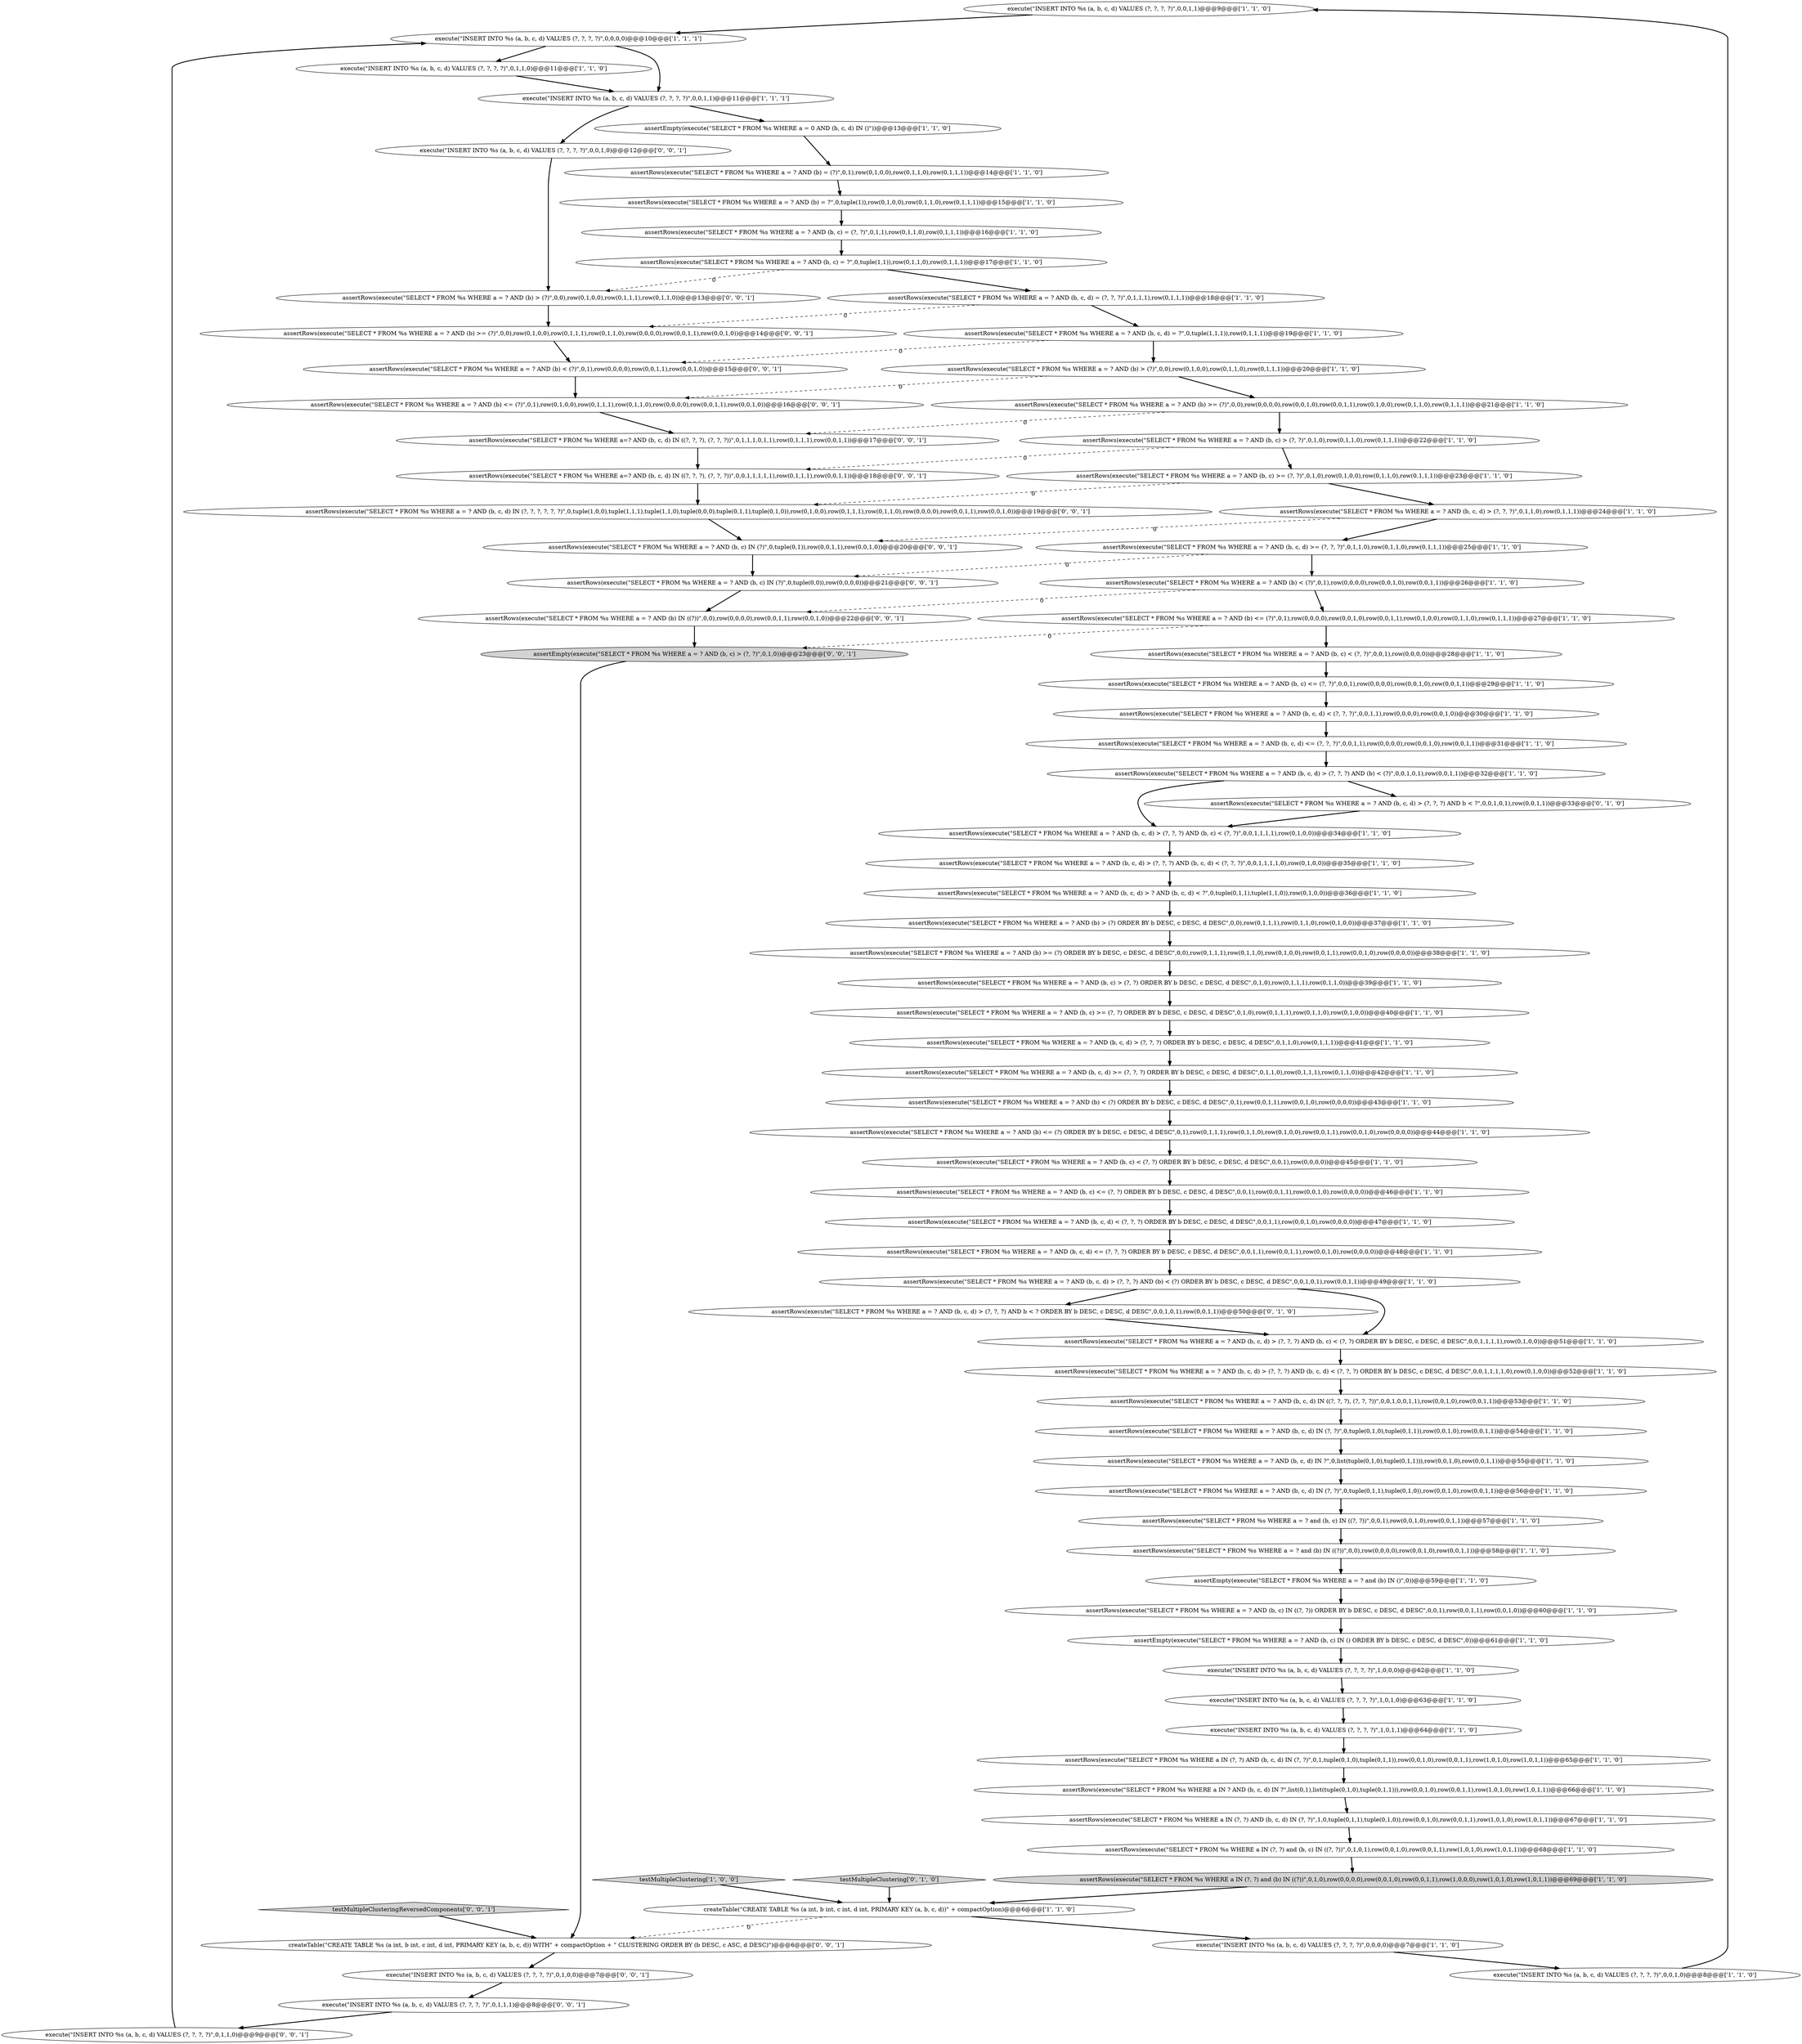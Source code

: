 digraph {
17 [style = filled, label = "execute(\"INSERT INTO %s (a, b, c, d) VALUES (?, ?, ?, ?)\",0,0,1,1)@@@9@@@['1', '1', '0']", fillcolor = white, shape = ellipse image = "AAA0AAABBB1BBB"];
60 [style = filled, label = "execute(\"INSERT INTO %s (a, b, c, d) VALUES (?, ?, ?, ?)\",0,0,1,0)@@@8@@@['1', '1', '0']", fillcolor = white, shape = ellipse image = "AAA0AAABBB1BBB"];
67 [style = filled, label = "execute(\"INSERT INTO %s (a, b, c, d) VALUES (?, ?, ?, ?)\",0,0,1,0)@@@12@@@['0', '0', '1']", fillcolor = white, shape = ellipse image = "AAA0AAABBB3BBB"];
69 [style = filled, label = "assertRows(execute(\"SELECT * FROM %s WHERE a = ? AND (b) <= (?)\",0,1),row(0,1,0,0),row(0,1,1,1),row(0,1,1,0),row(0,0,0,0),row(0,0,1,1),row(0,0,1,0))@@@16@@@['0', '0', '1']", fillcolor = white, shape = ellipse image = "AAA0AAABBB3BBB"];
70 [style = filled, label = "assertEmpty(execute(\"SELECT * FROM %s WHERE a = ? AND (b, c) > (?, ?)\",0,1,0))@@@23@@@['0', '0', '1']", fillcolor = lightgray, shape = ellipse image = "AAA0AAABBB3BBB"];
1 [style = filled, label = "execute(\"INSERT INTO %s (a, b, c, d) VALUES (?, ?, ?, ?)\",1,0,0,0)@@@62@@@['1', '1', '0']", fillcolor = white, shape = ellipse image = "AAA0AAABBB1BBB"];
52 [style = filled, label = "assertRows(execute(\"SELECT * FROM %s WHERE a IN (?, ?) AND (b, c, d) IN (?, ?)\",0,1,tuple(0,1,0),tuple(0,1,1)),row(0,0,1,0),row(0,0,1,1),row(1,0,1,0),row(1,0,1,1))@@@65@@@['1', '1', '0']", fillcolor = white, shape = ellipse image = "AAA0AAABBB1BBB"];
38 [style = filled, label = "assertRows(execute(\"SELECT * FROM %s WHERE a IN (?, ?) and (b, c) IN ((?, ?))\",0,1,0,1),row(0,0,1,0),row(0,0,1,1),row(1,0,1,0),row(1,0,1,1))@@@68@@@['1', '1', '0']", fillcolor = white, shape = ellipse image = "AAA0AAABBB1BBB"];
41 [style = filled, label = "assertRows(execute(\"SELECT * FROM %s WHERE a = ? AND (b, c) >= (?, ?) ORDER BY b DESC, c DESC, d DESC\",0,1,0),row(0,1,1,1),row(0,1,1,0),row(0,1,0,0))@@@40@@@['1', '1', '0']", fillcolor = white, shape = ellipse image = "AAA0AAABBB1BBB"];
37 [style = filled, label = "assertRows(execute(\"SELECT * FROM %s WHERE a = ? AND (b, c, d) >= (?, ?, ?) ORDER BY b DESC, c DESC, d DESC\",0,1,1,0),row(0,1,1,1),row(0,1,1,0))@@@42@@@['1', '1', '0']", fillcolor = white, shape = ellipse image = "AAA0AAABBB1BBB"];
33 [style = filled, label = "createTable(\"CREATE TABLE %s (a int, b int, c int, d int, PRIMARY KEY (a, b, c, d))\" + compactOption)@@@6@@@['1', '1', '0']", fillcolor = white, shape = ellipse image = "AAA0AAABBB1BBB"];
26 [style = filled, label = "assertRows(execute(\"SELECT * FROM %s WHERE a = ? AND (b, c, d) > (?, ?, ?) AND (b, c) < (?, ?) ORDER BY b DESC, c DESC, d DESC\",0,0,1,1,1,1),row(0,1,0,0))@@@51@@@['1', '1', '0']", fillcolor = white, shape = ellipse image = "AAA0AAABBB1BBB"];
13 [style = filled, label = "assertRows(execute(\"SELECT * FROM %s WHERE a = ? AND (b) >= (?) ORDER BY b DESC, c DESC, d DESC\",0,0),row(0,1,1,1),row(0,1,1,0),row(0,1,0,0),row(0,0,1,1),row(0,0,1,0),row(0,0,0,0))@@@38@@@['1', '1', '0']", fillcolor = white, shape = ellipse image = "AAA0AAABBB1BBB"];
24 [style = filled, label = "assertRows(execute(\"SELECT * FROM %s WHERE a IN ? AND (b, c, d) IN ?\",list(0,1),list(tuple(0,1,0),tuple(0,1,1))),row(0,0,1,0),row(0,0,1,1),row(1,0,1,0),row(1,0,1,1))@@@66@@@['1', '1', '0']", fillcolor = white, shape = ellipse image = "AAA0AAABBB1BBB"];
40 [style = filled, label = "assertRows(execute(\"SELECT * FROM %s WHERE a = ? AND (b, c, d) < (?, ?, ?) ORDER BY b DESC, c DESC, d DESC\",0,0,1,1),row(0,0,1,0),row(0,0,0,0))@@@47@@@['1', '1', '0']", fillcolor = white, shape = ellipse image = "AAA0AAABBB1BBB"];
19 [style = filled, label = "assertRows(execute(\"SELECT * FROM %s WHERE a IN (?, ?) and (b) IN ((?))\",0,1,0),row(0,0,0,0),row(0,0,1,0),row(0,0,1,1),row(1,0,0,0),row(1,0,1,0),row(1,0,1,1))@@@69@@@['1', '1', '0']", fillcolor = lightgray, shape = ellipse image = "AAA0AAABBB1BBB"];
7 [style = filled, label = "assertRows(execute(\"SELECT * FROM %s WHERE a = ? AND (b) >= (?)\",0,0),row(0,0,0,0),row(0,0,1,0),row(0,0,1,1),row(0,1,0,0),row(0,1,1,0),row(0,1,1,1))@@@21@@@['1', '1', '0']", fillcolor = white, shape = ellipse image = "AAA0AAABBB1BBB"];
56 [style = filled, label = "assertRows(execute(\"SELECT * FROM %s WHERE a = ? AND (b, c, d) IN ?\",0,list(tuple(0,1,0),tuple(0,1,1))),row(0,0,1,0),row(0,0,1,1))@@@55@@@['1', '1', '0']", fillcolor = white, shape = ellipse image = "AAA0AAABBB1BBB"];
51 [style = filled, label = "assertRows(execute(\"SELECT * FROM %s WHERE a = ? AND (b, c, d) > (?, ?, ?) AND (b, c, d) < (?, ?, ?) ORDER BY b DESC, c DESC, d DESC\",0,0,1,1,1,1,0),row(0,1,0,0))@@@52@@@['1', '1', '0']", fillcolor = white, shape = ellipse image = "AAA0AAABBB1BBB"];
75 [style = filled, label = "assertRows(execute(\"SELECT * FROM %s WHERE a = ? AND (b, c) IN (?)\",0,tuple(0,1)),row(0,0,1,1),row(0,0,1,0))@@@20@@@['0', '0', '1']", fillcolor = white, shape = ellipse image = "AAA0AAABBB3BBB"];
81 [style = filled, label = "assertRows(execute(\"SELECT * FROM %s WHERE a = ? AND (b) > (?)\",0,0),row(0,1,0,0),row(0,1,1,1),row(0,1,1,0))@@@13@@@['0', '0', '1']", fillcolor = white, shape = ellipse image = "AAA0AAABBB3BBB"];
16 [style = filled, label = "assertRows(execute(\"SELECT * FROM %s WHERE a = ? AND (b, c) = ?\",0,tuple(1,1)),row(0,1,1,0),row(0,1,1,1))@@@17@@@['1', '1', '0']", fillcolor = white, shape = ellipse image = "AAA0AAABBB1BBB"];
22 [style = filled, label = "assertRows(execute(\"SELECT * FROM %s WHERE a = ? and (b, c) IN ((?, ?))\",0,0,1),row(0,0,1,0),row(0,0,1,1))@@@57@@@['1', '1', '0']", fillcolor = white, shape = ellipse image = "AAA0AAABBB1BBB"];
29 [style = filled, label = "assertRows(execute(\"SELECT * FROM %s WHERE a = ? AND (b) > (?)\",0,0),row(0,1,0,0),row(0,1,1,0),row(0,1,1,1))@@@20@@@['1', '1', '0']", fillcolor = white, shape = ellipse image = "AAA0AAABBB1BBB"];
65 [style = filled, label = "assertRows(execute(\"SELECT * FROM %s WHERE a = ? AND (b, c, d) > (?, ?, ?) AND b < ?\",0,0,1,0,1),row(0,0,1,1))@@@33@@@['0', '1', '0']", fillcolor = white, shape = ellipse image = "AAA1AAABBB2BBB"];
82 [style = filled, label = "assertRows(execute(\"SELECT * FROM %s WHERE a = ? AND (b) >= (?)\",0,0),row(0,1,0,0),row(0,1,1,1),row(0,1,1,0),row(0,0,0,0),row(0,0,1,1),row(0,0,1,0))@@@14@@@['0', '0', '1']", fillcolor = white, shape = ellipse image = "AAA0AAABBB3BBB"];
77 [style = filled, label = "assertRows(execute(\"SELECT * FROM %s WHERE a = ? AND (b, c, d) IN (?, ?, ?, ?, ?, ?)\",0,tuple(1,0,0),tuple(1,1,1),tuple(1,1,0),tuple(0,0,0),tuple(0,1,1),tuple(0,1,0)),row(0,1,0,0),row(0,1,1,1),row(0,1,1,0),row(0,0,0,0),row(0,0,1,1),row(0,0,1,0))@@@19@@@['0', '0', '1']", fillcolor = white, shape = ellipse image = "AAA0AAABBB3BBB"];
72 [style = filled, label = "createTable(\"CREATE TABLE %s (a int, b int, c int, d int, PRIMARY KEY (a, b, c, d)) WITH\" + compactOption + \" CLUSTERING ORDER BY (b DESC, c ASC, d DESC)\")@@@6@@@['0', '0', '1']", fillcolor = white, shape = ellipse image = "AAA0AAABBB3BBB"];
80 [style = filled, label = "assertRows(execute(\"SELECT * FROM %s WHERE a = ? AND (b) < (?)\",0,1),row(0,0,0,0),row(0,0,1,1),row(0,0,1,0))@@@15@@@['0', '0', '1']", fillcolor = white, shape = ellipse image = "AAA0AAABBB3BBB"];
14 [style = filled, label = "assertRows(execute(\"SELECT * FROM %s WHERE a = ? AND (b, c, d) <= (?, ?, ?) ORDER BY b DESC, c DESC, d DESC\",0,0,1,1),row(0,0,1,1),row(0,0,1,0),row(0,0,0,0))@@@48@@@['1', '1', '0']", fillcolor = white, shape = ellipse image = "AAA0AAABBB1BBB"];
27 [style = filled, label = "assertRows(execute(\"SELECT * FROM %s WHERE a = ? AND (b, c, d) IN (?, ?)\",0,tuple(0,1,1),tuple(0,1,0)),row(0,0,1,0),row(0,0,1,1))@@@56@@@['1', '1', '0']", fillcolor = white, shape = ellipse image = "AAA0AAABBB1BBB"];
0 [style = filled, label = "assertRows(execute(\"SELECT * FROM %s WHERE a = ? AND (b) <= (?) ORDER BY b DESC, c DESC, d DESC\",0,1),row(0,1,1,1),row(0,1,1,0),row(0,1,0,0),row(0,0,1,1),row(0,0,1,0),row(0,0,0,0))@@@44@@@['1', '1', '0']", fillcolor = white, shape = ellipse image = "AAA0AAABBB1BBB"];
10 [style = filled, label = "assertRows(execute(\"SELECT * FROM %s WHERE a = ? AND (b, c, d) IN ((?, ?, ?), (?, ?, ?))\",0,0,1,0,0,1,1),row(0,0,1,0),row(0,0,1,1))@@@53@@@['1', '1', '0']", fillcolor = white, shape = ellipse image = "AAA0AAABBB1BBB"];
62 [style = filled, label = "execute(\"INSERT INTO %s (a, b, c, d) VALUES (?, ?, ?, ?)\",0,0,0,0)@@@10@@@['1', '1', '1']", fillcolor = white, shape = ellipse image = "AAA0AAABBB1BBB"];
71 [style = filled, label = "assertRows(execute(\"SELECT * FROM %s WHERE a=? AND (b, c, d) IN ((?, ?, ?), (?, ?, ?))\",0,1,1,1,0,1,1),row(0,1,1,1),row(0,0,1,1))@@@17@@@['0', '0', '1']", fillcolor = white, shape = ellipse image = "AAA0AAABBB3BBB"];
57 [style = filled, label = "assertRows(execute(\"SELECT * FROM %s WHERE a = ? AND (b) = (?)\",0,1),row(0,1,0,0),row(0,1,1,0),row(0,1,1,1))@@@14@@@['1', '1', '0']", fillcolor = white, shape = ellipse image = "AAA0AAABBB1BBB"];
76 [style = filled, label = "assertRows(execute(\"SELECT * FROM %s WHERE a = ? AND (b) IN ((?))\",0,0),row(0,0,0,0),row(0,0,1,1),row(0,0,1,0))@@@22@@@['0', '0', '1']", fillcolor = white, shape = ellipse image = "AAA0AAABBB3BBB"];
9 [style = filled, label = "execute(\"INSERT INTO %s (a, b, c, d) VALUES (?, ?, ?, ?)\",0,0,0,0)@@@7@@@['1', '1', '0']", fillcolor = white, shape = ellipse image = "AAA0AAABBB1BBB"];
32 [style = filled, label = "assertRows(execute(\"SELECT * FROM %s WHERE a = ? AND (b, c, d) > (?, ?, ?) AND (b, c) < (?, ?)\",0,0,1,1,1,1),row(0,1,0,0))@@@34@@@['1', '1', '0']", fillcolor = white, shape = ellipse image = "AAA0AAABBB1BBB"];
20 [style = filled, label = "assertRows(execute(\"SELECT * FROM %s WHERE a = ? AND (b, c) IN ((?, ?)) ORDER BY b DESC, c DESC, d DESC\",0,0,1),row(0,0,1,1),row(0,0,1,0))@@@60@@@['1', '1', '0']", fillcolor = white, shape = ellipse image = "AAA0AAABBB1BBB"];
53 [style = filled, label = "assertRows(execute(\"SELECT * FROM %s WHERE a = ? AND (b) <= (?)\",0,1),row(0,0,0,0),row(0,0,1,0),row(0,0,1,1),row(0,1,0,0),row(0,1,1,0),row(0,1,1,1))@@@27@@@['1', '1', '0']", fillcolor = white, shape = ellipse image = "AAA0AAABBB1BBB"];
63 [style = filled, label = "testMultipleClustering['0', '1', '0']", fillcolor = lightgray, shape = diamond image = "AAA0AAABBB2BBB"];
58 [style = filled, label = "assertRows(execute(\"SELECT * FROM %s WHERE a IN (?, ?) AND (b, c, d) IN (?, ?)\",1,0,tuple(0,1,1),tuple(0,1,0)),row(0,0,1,0),row(0,0,1,1),row(1,0,1,0),row(1,0,1,1))@@@67@@@['1', '1', '0']", fillcolor = white, shape = ellipse image = "AAA0AAABBB1BBB"];
47 [style = filled, label = "assertRows(execute(\"SELECT * FROM %s WHERE a = ? AND (b, c, d) > (?, ?, ?) AND (b) < (?) ORDER BY b DESC, c DESC, d DESC\",0,0,1,0,1),row(0,0,1,1))@@@49@@@['1', '1', '0']", fillcolor = white, shape = ellipse image = "AAA0AAABBB1BBB"];
6 [style = filled, label = "assertRows(execute(\"SELECT * FROM %s WHERE a = ? AND (b, c, d) = ?\",0,tuple(1,1,1)),row(0,1,1,1))@@@19@@@['1', '1', '0']", fillcolor = white, shape = ellipse image = "AAA0AAABBB1BBB"];
50 [style = filled, label = "testMultipleClustering['1', '0', '0']", fillcolor = lightgray, shape = diamond image = "AAA0AAABBB1BBB"];
55 [style = filled, label = "assertRows(execute(\"SELECT * FROM %s WHERE a = ? AND (b, c, d) >= (?, ?, ?)\",0,1,1,0),row(0,1,1,0),row(0,1,1,1))@@@25@@@['1', '1', '0']", fillcolor = white, shape = ellipse image = "AAA0AAABBB1BBB"];
79 [style = filled, label = "testMultipleClusteringReversedComponents['0', '0', '1']", fillcolor = lightgray, shape = diamond image = "AAA0AAABBB3BBB"];
49 [style = filled, label = "assertRows(execute(\"SELECT * FROM %s WHERE a = ? AND (b, c, d) > ? AND (b, c, d) < ?\",0,tuple(0,1,1),tuple(1,1,0)),row(0,1,0,0))@@@36@@@['1', '1', '0']", fillcolor = white, shape = ellipse image = "AAA0AAABBB1BBB"];
36 [style = filled, label = "assertRows(execute(\"SELECT * FROM %s WHERE a = ? AND (b, c, d) > (?, ?, ?) AND (b) < (?)\",0,0,1,0,1),row(0,0,1,1))@@@32@@@['1', '1', '0']", fillcolor = white, shape = ellipse image = "AAA0AAABBB1BBB"];
42 [style = filled, label = "assertRows(execute(\"SELECT * FROM %s WHERE a = ? AND (b, c) < (?, ?) ORDER BY b DESC, c DESC, d DESC\",0,0,1),row(0,0,0,0))@@@45@@@['1', '1', '0']", fillcolor = white, shape = ellipse image = "AAA0AAABBB1BBB"];
3 [style = filled, label = "assertRows(execute(\"SELECT * FROM %s WHERE a = ? AND (b, c) = (?, ?)\",0,1,1),row(0,1,1,0),row(0,1,1,1))@@@16@@@['1', '1', '0']", fillcolor = white, shape = ellipse image = "AAA0AAABBB1BBB"];
25 [style = filled, label = "assertRows(execute(\"SELECT * FROM %s WHERE a = ? AND (b, c) <= (?, ?)\",0,0,1),row(0,0,0,0),row(0,0,1,0),row(0,0,1,1))@@@29@@@['1', '1', '0']", fillcolor = white, shape = ellipse image = "AAA0AAABBB1BBB"];
11 [style = filled, label = "assertRows(execute(\"SELECT * FROM %s WHERE a = ? AND (b, c) > (?, ?) ORDER BY b DESC, c DESC, d DESC\",0,1,0),row(0,1,1,1),row(0,1,1,0))@@@39@@@['1', '1', '0']", fillcolor = white, shape = ellipse image = "AAA0AAABBB1BBB"];
31 [style = filled, label = "assertRows(execute(\"SELECT * FROM %s WHERE a = ? AND (b) = ?\",0,tuple(1)),row(0,1,0,0),row(0,1,1,0),row(0,1,1,1))@@@15@@@['1', '1', '0']", fillcolor = white, shape = ellipse image = "AAA0AAABBB1BBB"];
64 [style = filled, label = "assertRows(execute(\"SELECT * FROM %s WHERE a = ? AND (b, c, d) > (?, ?, ?) AND b < ? ORDER BY b DESC, c DESC, d DESC\",0,0,1,0,1),row(0,0,1,1))@@@50@@@['0', '1', '0']", fillcolor = white, shape = ellipse image = "AAA1AAABBB2BBB"];
15 [style = filled, label = "assertRows(execute(\"SELECT * FROM %s WHERE a = ? AND (b, c, d) IN (?, ?)\",0,tuple(0,1,0),tuple(0,1,1)),row(0,0,1,0),row(0,0,1,1))@@@54@@@['1', '1', '0']", fillcolor = white, shape = ellipse image = "AAA0AAABBB1BBB"];
21 [style = filled, label = "execute(\"INSERT INTO %s (a, b, c, d) VALUES (?, ?, ?, ?)\",0,1,1,0)@@@11@@@['1', '1', '0']", fillcolor = white, shape = ellipse image = "AAA0AAABBB1BBB"];
48 [style = filled, label = "assertRows(execute(\"SELECT * FROM %s WHERE a = ? AND (b, c, d) < (?, ?, ?)\",0,0,1,1),row(0,0,0,0),row(0,0,1,0))@@@30@@@['1', '1', '0']", fillcolor = white, shape = ellipse image = "AAA0AAABBB1BBB"];
68 [style = filled, label = "assertRows(execute(\"SELECT * FROM %s WHERE a = ? AND (b, c) IN (?)\",0,tuple(0,0)),row(0,0,0,0))@@@21@@@['0', '0', '1']", fillcolor = white, shape = ellipse image = "AAA0AAABBB3BBB"];
73 [style = filled, label = "execute(\"INSERT INTO %s (a, b, c, d) VALUES (?, ?, ?, ?)\",0,1,1,0)@@@9@@@['0', '0', '1']", fillcolor = white, shape = ellipse image = "AAA0AAABBB3BBB"];
5 [style = filled, label = "execute(\"INSERT INTO %s (a, b, c, d) VALUES (?, ?, ?, ?)\",1,0,1,0)@@@63@@@['1', '1', '0']", fillcolor = white, shape = ellipse image = "AAA0AAABBB1BBB"];
28 [style = filled, label = "execute(\"INSERT INTO %s (a, b, c, d) VALUES (?, ?, ?, ?)\",0,0,1,1)@@@11@@@['1', '1', '1']", fillcolor = white, shape = ellipse image = "AAA0AAABBB1BBB"];
78 [style = filled, label = "execute(\"INSERT INTO %s (a, b, c, d) VALUES (?, ?, ?, ?)\",0,1,0,0)@@@7@@@['0', '0', '1']", fillcolor = white, shape = ellipse image = "AAA0AAABBB3BBB"];
34 [style = filled, label = "assertRows(execute(\"SELECT * FROM %s WHERE a = ? and (b) IN ((?))\",0,0),row(0,0,0,0),row(0,0,1,0),row(0,0,1,1))@@@58@@@['1', '1', '0']", fillcolor = white, shape = ellipse image = "AAA0AAABBB1BBB"];
46 [style = filled, label = "assertRows(execute(\"SELECT * FROM %s WHERE a = ? AND (b) < (?) ORDER BY b DESC, c DESC, d DESC\",0,1),row(0,0,1,1),row(0,0,1,0),row(0,0,0,0))@@@43@@@['1', '1', '0']", fillcolor = white, shape = ellipse image = "AAA0AAABBB1BBB"];
4 [style = filled, label = "assertRows(execute(\"SELECT * FROM %s WHERE a = ? AND (b, c, d) <= (?, ?, ?)\",0,0,1,1),row(0,0,0,0),row(0,0,1,0),row(0,0,1,1))@@@31@@@['1', '1', '0']", fillcolor = white, shape = ellipse image = "AAA0AAABBB1BBB"];
54 [style = filled, label = "assertEmpty(execute(\"SELECT * FROM %s WHERE a = ? AND (b, c) IN () ORDER BY b DESC, c DESC, d DESC\",0))@@@61@@@['1', '1', '0']", fillcolor = white, shape = ellipse image = "AAA0AAABBB1BBB"];
23 [style = filled, label = "assertRows(execute(\"SELECT * FROM %s WHERE a = ? AND (b, c, d) > (?, ?, ?) AND (b, c, d) < (?, ?, ?)\",0,0,1,1,1,1,0),row(0,1,0,0))@@@35@@@['1', '1', '0']", fillcolor = white, shape = ellipse image = "AAA0AAABBB1BBB"];
30 [style = filled, label = "assertRows(execute(\"SELECT * FROM %s WHERE a = ? AND (b, c) < (?, ?)\",0,0,1),row(0,0,0,0))@@@28@@@['1', '1', '0']", fillcolor = white, shape = ellipse image = "AAA0AAABBB1BBB"];
44 [style = filled, label = "execute(\"INSERT INTO %s (a, b, c, d) VALUES (?, ?, ?, ?)\",1,0,1,1)@@@64@@@['1', '1', '0']", fillcolor = white, shape = ellipse image = "AAA0AAABBB1BBB"];
45 [style = filled, label = "assertEmpty(execute(\"SELECT * FROM %s WHERE a = 0 AND (b, c, d) IN ()\"))@@@13@@@['1', '1', '0']", fillcolor = white, shape = ellipse image = "AAA0AAABBB1BBB"];
8 [style = filled, label = "assertRows(execute(\"SELECT * FROM %s WHERE a = ? AND (b, c) >= (?, ?)\",0,1,0),row(0,1,0,0),row(0,1,1,0),row(0,1,1,1))@@@23@@@['1', '1', '0']", fillcolor = white, shape = ellipse image = "AAA0AAABBB1BBB"];
61 [style = filled, label = "assertRows(execute(\"SELECT * FROM %s WHERE a = ? AND (b, c, d) = (?, ?, ?)\",0,1,1,1),row(0,1,1,1))@@@18@@@['1', '1', '0']", fillcolor = white, shape = ellipse image = "AAA0AAABBB1BBB"];
2 [style = filled, label = "assertRows(execute(\"SELECT * FROM %s WHERE a = ? AND (b) < (?)\",0,1),row(0,0,0,0),row(0,0,1,0),row(0,0,1,1))@@@26@@@['1', '1', '0']", fillcolor = white, shape = ellipse image = "AAA0AAABBB1BBB"];
12 [style = filled, label = "assertRows(execute(\"SELECT * FROM %s WHERE a = ? AND (b, c) > (?, ?)\",0,1,0),row(0,1,1,0),row(0,1,1,1))@@@22@@@['1', '1', '0']", fillcolor = white, shape = ellipse image = "AAA0AAABBB1BBB"];
74 [style = filled, label = "assertRows(execute(\"SELECT * FROM %s WHERE a=? AND (b, c, d) IN ((?, ?, ?), (?, ?, ?))\",0,0,1,1,1,1,1),row(0,1,1,1),row(0,0,1,1))@@@18@@@['0', '0', '1']", fillcolor = white, shape = ellipse image = "AAA0AAABBB3BBB"];
43 [style = filled, label = "assertRows(execute(\"SELECT * FROM %s WHERE a = ? AND (b, c, d) > (?, ?, ?) ORDER BY b DESC, c DESC, d DESC\",0,1,1,0),row(0,1,1,1))@@@41@@@['1', '1', '0']", fillcolor = white, shape = ellipse image = "AAA0AAABBB1BBB"];
66 [style = filled, label = "execute(\"INSERT INTO %s (a, b, c, d) VALUES (?, ?, ?, ?)\",0,1,1,1)@@@8@@@['0', '0', '1']", fillcolor = white, shape = ellipse image = "AAA0AAABBB3BBB"];
39 [style = filled, label = "assertRows(execute(\"SELECT * FROM %s WHERE a = ? AND (b, c) <= (?, ?) ORDER BY b DESC, c DESC, d DESC\",0,0,1),row(0,0,1,1),row(0,0,1,0),row(0,0,0,0))@@@46@@@['1', '1', '0']", fillcolor = white, shape = ellipse image = "AAA0AAABBB1BBB"];
35 [style = filled, label = "assertRows(execute(\"SELECT * FROM %s WHERE a = ? AND (b) > (?) ORDER BY b DESC, c DESC, d DESC\",0,0),row(0,1,1,1),row(0,1,1,0),row(0,1,0,0))@@@37@@@['1', '1', '0']", fillcolor = white, shape = ellipse image = "AAA0AAABBB1BBB"];
18 [style = filled, label = "assertEmpty(execute(\"SELECT * FROM %s WHERE a = ? and (b) IN ()\",0))@@@59@@@['1', '1', '0']", fillcolor = white, shape = ellipse image = "AAA0AAABBB1BBB"];
59 [style = filled, label = "assertRows(execute(\"SELECT * FROM %s WHERE a = ? AND (b, c, d) > (?, ?, ?)\",0,1,1,0),row(0,1,1,1))@@@24@@@['1', '1', '0']", fillcolor = white, shape = ellipse image = "AAA0AAABBB1BBB"];
32->23 [style = bold, label=""];
65->32 [style = bold, label=""];
18->20 [style = bold, label=""];
2->76 [style = dashed, label="0"];
16->81 [style = dashed, label="0"];
23->49 [style = bold, label=""];
81->82 [style = bold, label=""];
16->61 [style = bold, label=""];
48->4 [style = bold, label=""];
15->56 [style = bold, label=""];
75->68 [style = bold, label=""];
46->0 [style = bold, label=""];
19->33 [style = bold, label=""];
2->53 [style = bold, label=""];
62->21 [style = bold, label=""];
13->11 [style = bold, label=""];
62->28 [style = bold, label=""];
69->71 [style = bold, label=""];
36->65 [style = bold, label=""];
33->9 [style = bold, label=""];
14->47 [style = bold, label=""];
29->69 [style = dashed, label="0"];
10->15 [style = bold, label=""];
20->54 [style = bold, label=""];
61->6 [style = bold, label=""];
54->1 [style = bold, label=""];
26->51 [style = bold, label=""];
4->36 [style = bold, label=""];
31->3 [style = bold, label=""];
1->5 [style = bold, label=""];
28->45 [style = bold, label=""];
24->58 [style = bold, label=""];
0->42 [style = bold, label=""];
79->72 [style = bold, label=""];
33->72 [style = dashed, label="0"];
53->70 [style = dashed, label="0"];
38->19 [style = bold, label=""];
77->75 [style = bold, label=""];
35->13 [style = bold, label=""];
50->33 [style = bold, label=""];
6->80 [style = dashed, label="0"];
49->35 [style = bold, label=""];
8->77 [style = dashed, label="0"];
6->29 [style = bold, label=""];
7->12 [style = bold, label=""];
53->30 [style = bold, label=""];
29->7 [style = bold, label=""];
28->67 [style = bold, label=""];
66->73 [style = bold, label=""];
80->69 [style = bold, label=""];
44->52 [style = bold, label=""];
55->68 [style = dashed, label="0"];
73->62 [style = bold, label=""];
51->10 [style = bold, label=""];
56->27 [style = bold, label=""];
58->38 [style = bold, label=""];
25->48 [style = bold, label=""];
63->33 [style = bold, label=""];
8->59 [style = bold, label=""];
9->60 [style = bold, label=""];
55->2 [style = bold, label=""];
71->74 [style = bold, label=""];
52->24 [style = bold, label=""];
5->44 [style = bold, label=""];
60->17 [style = bold, label=""];
72->78 [style = bold, label=""];
47->26 [style = bold, label=""];
11->41 [style = bold, label=""];
17->62 [style = bold, label=""];
7->71 [style = dashed, label="0"];
36->32 [style = bold, label=""];
37->46 [style = bold, label=""];
3->16 [style = bold, label=""];
82->80 [style = bold, label=""];
68->76 [style = bold, label=""];
70->72 [style = bold, label=""];
78->66 [style = bold, label=""];
12->8 [style = bold, label=""];
61->82 [style = dashed, label="0"];
45->57 [style = bold, label=""];
67->81 [style = bold, label=""];
42->39 [style = bold, label=""];
34->18 [style = bold, label=""];
12->74 [style = dashed, label="0"];
64->26 [style = bold, label=""];
41->43 [style = bold, label=""];
43->37 [style = bold, label=""];
57->31 [style = bold, label=""];
76->70 [style = bold, label=""];
30->25 [style = bold, label=""];
47->64 [style = bold, label=""];
27->22 [style = bold, label=""];
59->55 [style = bold, label=""];
40->14 [style = bold, label=""];
22->34 [style = bold, label=""];
39->40 [style = bold, label=""];
74->77 [style = bold, label=""];
59->75 [style = dashed, label="0"];
21->28 [style = bold, label=""];
}
